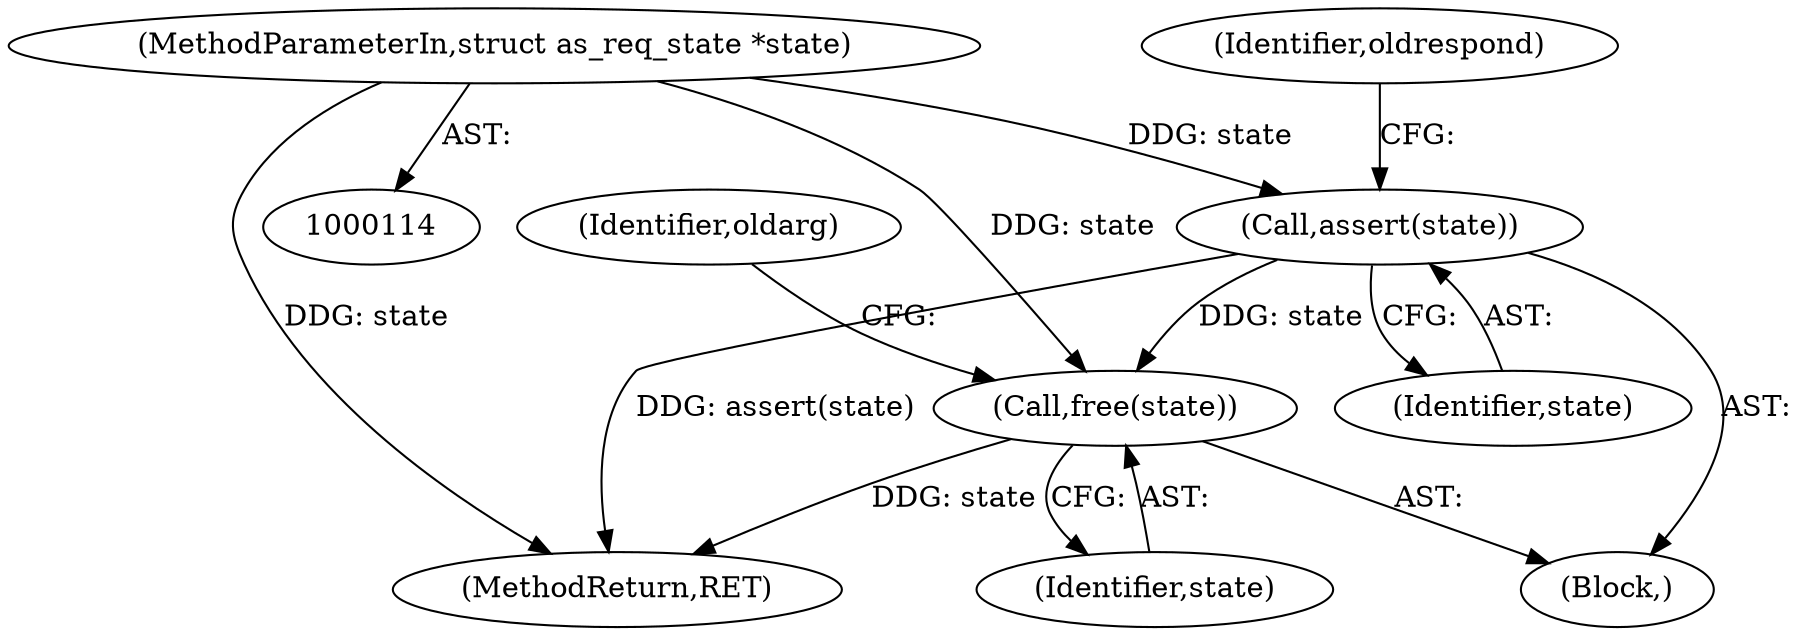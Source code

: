 digraph "0_krb5_ffb35baac6981f9e8914f8f3bffd37f284b85970@API" {
"1001155" [label="(Call,free(state))"];
"1000149" [label="(Call,assert(state))"];
"1000115" [label="(MethodParameterIn,struct as_req_state *state)"];
"1001158" [label="(Identifier,oldarg)"];
"1001161" [label="(MethodReturn,RET)"];
"1000149" [label="(Call,assert(state))"];
"1000150" [label="(Identifier,state)"];
"1000117" [label="(Block,)"];
"1000152" [label="(Identifier,oldrespond)"];
"1001155" [label="(Call,free(state))"];
"1001156" [label="(Identifier,state)"];
"1000115" [label="(MethodParameterIn,struct as_req_state *state)"];
"1001155" -> "1000117"  [label="AST: "];
"1001155" -> "1001156"  [label="CFG: "];
"1001156" -> "1001155"  [label="AST: "];
"1001158" -> "1001155"  [label="CFG: "];
"1001155" -> "1001161"  [label="DDG: state"];
"1000149" -> "1001155"  [label="DDG: state"];
"1000115" -> "1001155"  [label="DDG: state"];
"1000149" -> "1000117"  [label="AST: "];
"1000149" -> "1000150"  [label="CFG: "];
"1000150" -> "1000149"  [label="AST: "];
"1000152" -> "1000149"  [label="CFG: "];
"1000149" -> "1001161"  [label="DDG: assert(state)"];
"1000115" -> "1000149"  [label="DDG: state"];
"1000115" -> "1000114"  [label="AST: "];
"1000115" -> "1001161"  [label="DDG: state"];
}
